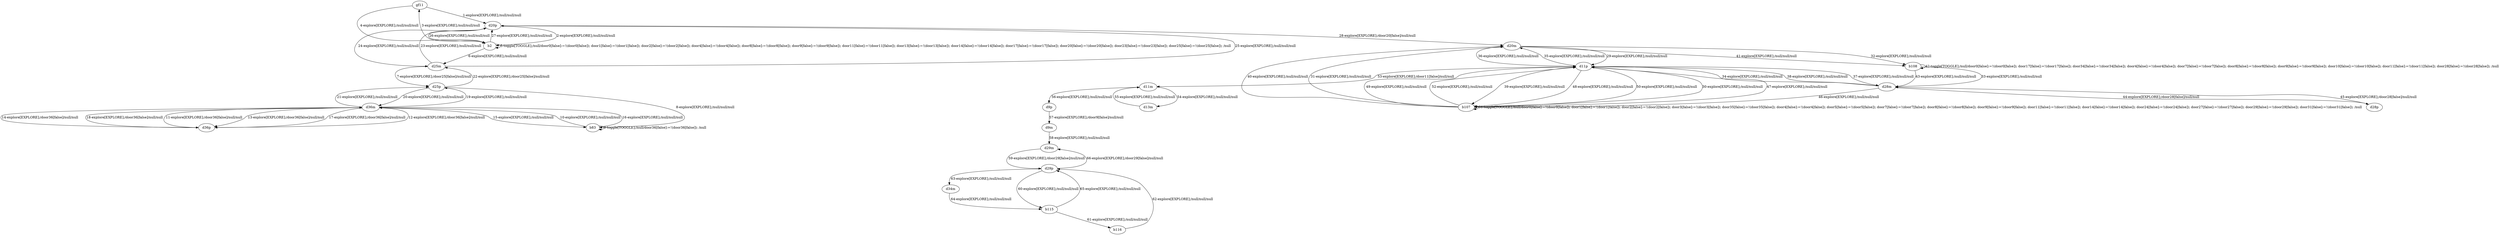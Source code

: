 # Total number of goals covered by this test: 1
# d29p --> d29m

digraph g {
"gf11" -> "d20p" [label = "1-explore[EXPLORE];/null/null/null"];
"d20p" -> "b2" [label = "2-explore[EXPLORE];/null/null/null"];
"b2" -> "gf11" [label = "3-explore[EXPLORE];/null/null/null"];
"gf11" -> "b2" [label = "4-explore[EXPLORE];/null/null/null"];
"b2" -> "b2" [label = "5-toggle[TOGGLE];/null/door0[false]:=!(door0[false]); door1[false]:=!(door1[false]); door2[false]:=!(door2[false]); door4[false]:=!(door4[false]); door8[false]:=!(door8[false]); door9[false]:=!(door9[false]); door11[false]:=!(door11[false]); door13[false]:=!(door13[false]); door14[false]:=!(door14[false]); door17[false]:=!(door17[false]); door20[false]:=!(door20[false]); door23[false]:=!(door23[false]); door25[false]:=!(door25[false]); /null"];
"b2" -> "d25m" [label = "6-explore[EXPLORE];/null/null/null"];
"d25m" -> "d25p" [label = "7-explore[EXPLORE];/door25[false]/null/null"];
"d25p" -> "b83" [label = "8-explore[EXPLORE];/null/null/null"];
"b83" -> "b83" [label = "9-toggle[TOGGLE];/null/door36[false]:=!(door36[false]); /null"];
"b83" -> "d36m" [label = "10-explore[EXPLORE];/null/null/null"];
"d36m" -> "d36p" [label = "11-explore[EXPLORE];/door36[false]/null/null"];
"d36p" -> "d36m" [label = "12-explore[EXPLORE];/door36[false]/null/null"];
"d36m" -> "d36p" [label = "13-explore[EXPLORE];/door36[false]/null/null"];
"d36p" -> "d36m" [label = "14-explore[EXPLORE];/door36[false]/null/null"];
"d36m" -> "b83" [label = "15-explore[EXPLORE];/null/null/null"];
"b83" -> "d36m" [label = "16-explore[EXPLORE];/null/null/null"];
"d36m" -> "d36p" [label = "17-explore[EXPLORE];/door36[false]/null/null"];
"d36p" -> "d36m" [label = "18-explore[EXPLORE];/door36[false]/null/null"];
"d36m" -> "d25p" [label = "19-explore[EXPLORE];/null/null/null"];
"d25p" -> "d36m" [label = "20-explore[EXPLORE];/null/null/null"];
"d36m" -> "d25p" [label = "21-explore[EXPLORE];/null/null/null"];
"d25p" -> "d25m" [label = "22-explore[EXPLORE];/door25[false]/null/null"];
"d25m" -> "d20p" [label = "23-explore[EXPLORE];/null/null/null"];
"d20p" -> "d25m" [label = "24-explore[EXPLORE];/null/null/null"];
"d25m" -> "d20p" [label = "25-explore[EXPLORE];/null/null/null"];
"d20p" -> "b2" [label = "26-explore[EXPLORE];/null/null/null"];
"b2" -> "d20p" [label = "27-explore[EXPLORE];/null/null/null"];
"d20p" -> "d20m" [label = "28-explore[EXPLORE];/door20[false]/null/null"];
"d20m" -> "d11p" [label = "29-explore[EXPLORE];/null/null/null"];
"d11p" -> "b107" [label = "30-explore[EXPLORE];/null/null/null"];
"b107" -> "d20m" [label = "31-explore[EXPLORE];/null/null/null"];
"d20m" -> "b108" [label = "32-explore[EXPLORE];/null/null/null"];
"b108" -> "d28m" [label = "33-explore[EXPLORE];/null/null/null"];
"d28m" -> "d11p" [label = "34-explore[EXPLORE];/null/null/null"];
"d11p" -> "d20m" [label = "35-explore[EXPLORE];/null/null/null"];
"d20m" -> "d11p" [label = "36-explore[EXPLORE];/null/null/null"];
"d11p" -> "d28m" [label = "37-explore[EXPLORE];/null/null/null"];
"d28m" -> "d11p" [label = "38-explore[EXPLORE];/null/null/null"];
"d11p" -> "b107" [label = "39-explore[EXPLORE];/null/null/null"];
"b107" -> "d20m" [label = "40-explore[EXPLORE];/null/null/null"];
"d20m" -> "b108" [label = "41-explore[EXPLORE];/null/null/null"];
"b108" -> "b108" [label = "42-toggle[TOGGLE];/null/door0[false]:=!(door0[false]); door17[false]:=!(door17[false]); door34[false]:=!(door34[false]); door4[false]:=!(door4[false]); door7[false]:=!(door7[false]); door8[false]:=!(door8[false]); door9[false]:=!(door9[false]); door10[false]:=!(door10[false]); door11[false]:=!(door11[false]); door28[false]:=!(door28[false]); /null"];
"b108" -> "d28m" [label = "43-explore[EXPLORE];/null/null/null"];
"d28m" -> "d28p" [label = "44-explore[EXPLORE];/door28[false]/null/null"];
"d28p" -> "d28m" [label = "45-explore[EXPLORE];/door28[false]/null/null"];
"d28m" -> "b107" [label = "46-explore[EXPLORE];/null/null/null"];
"b107" -> "d11p" [label = "47-explore[EXPLORE];/null/null/null"];
"d11p" -> "b107" [label = "48-explore[EXPLORE];/null/null/null"];
"b107" -> "d11p" [label = "49-explore[EXPLORE];/null/null/null"];
"d11p" -> "b107" [label = "50-explore[EXPLORE];/null/null/null"];
"b107" -> "b107" [label = "51-toggle[TOGGLE];/null/door0[false]:=!(door0[false]); door1[false]:=!(door1[false]); door2[false]:=!(door2[false]); door3[false]:=!(door3[false]); door35[false]:=!(door35[false]); door4[false]:=!(door4[false]); door5[false]:=!(door5[false]); door7[false]:=!(door7[false]); door8[false]:=!(door8[false]); door9[false]:=!(door9[false]); door11[false]:=!(door11[false]); door14[false]:=!(door14[false]); door24[false]:=!(door24[false]); door27[false]:=!(door27[false]); door29[false]:=!(door29[false]); door31[false]:=!(door31[false]); /null"];
"b107" -> "d11p" [label = "52-explore[EXPLORE];/null/null/null"];
"d11p" -> "d11m" [label = "53-explore[EXPLORE];/door11[false]/null/null"];
"d11m" -> "d13m" [label = "54-explore[EXPLORE];/null/null/null"];
"d13m" -> "d11m" [label = "55-explore[EXPLORE];/null/null/null"];
"d11m" -> "d9p" [label = "56-explore[EXPLORE];/null/null/null"];
"d9p" -> "d9m" [label = "57-explore[EXPLORE];/door9[false]/null/null"];
"d9m" -> "d29m" [label = "58-explore[EXPLORE];/null/null/null"];
"d29m" -> "d29p" [label = "59-explore[EXPLORE];/door29[false]/null/null"];
"d29p" -> "b115" [label = "60-explore[EXPLORE];/null/null/null"];
"b115" -> "b116" [label = "61-explore[EXPLORE];/null/null/null"];
"b116" -> "d29p" [label = "62-explore[EXPLORE];/null/null/null"];
"d29p" -> "d34m" [label = "63-explore[EXPLORE];/null/null/null"];
"d34m" -> "b115" [label = "64-explore[EXPLORE];/null/null/null"];
"b115" -> "d29p" [label = "65-explore[EXPLORE];/null/null/null"];
"d29p" -> "d29m" [label = "66-explore[EXPLORE];/door29[false]/null/null"];
}